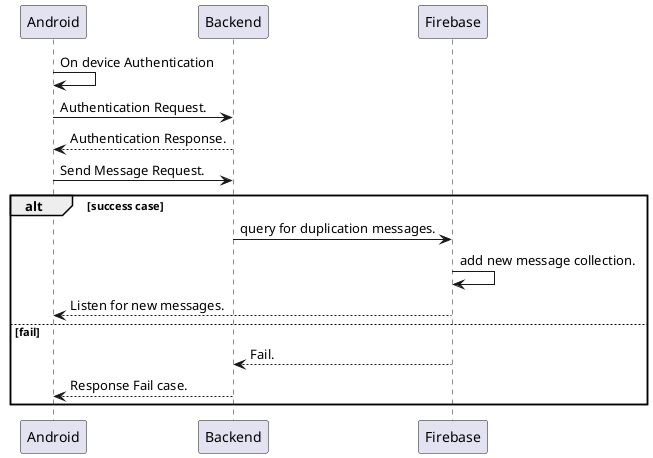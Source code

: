 @startuml
Android -> Android: On device Authentication
Android -> Backend: Authentication Request.
Backend --> Android: Authentication Response.

Android -> Backend: Send Message Request.
alt success case
Backend -> Firebase: query for duplication messages.
Firebase -> Firebase: add new message collection.
Firebase --> Android: Listen for new messages.
else fail
Firebase --> Backend: Fail.
Backend --> Android: Response Fail case.
end

'Firebase -> Android: Another authentication Request
'Firebase <-- Android: another authentication Response
@enduml